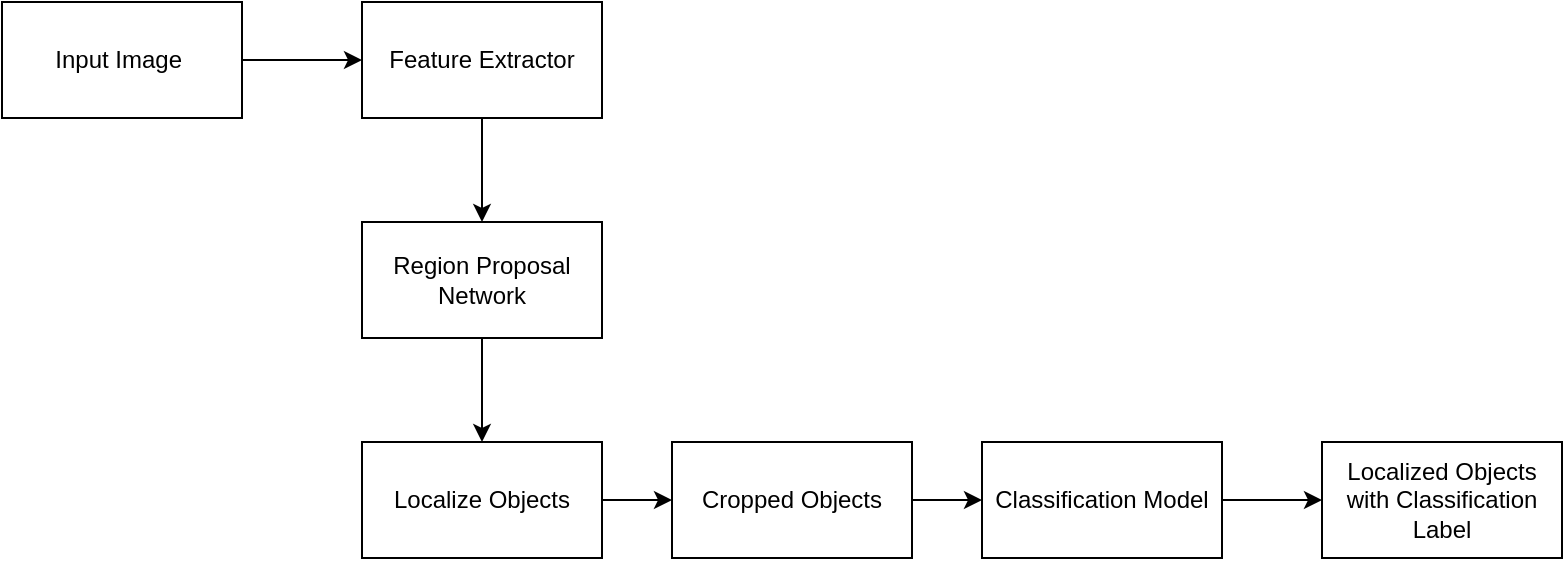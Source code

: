 <mxfile version="18.0.3" type="github">
  <diagram id="9A3mCEwWRhm4GfU_qqIm" name="Page-1">
    <mxGraphModel dx="1350" dy="805" grid="1" gridSize="10" guides="1" tooltips="1" connect="1" arrows="1" fold="1" page="1" pageScale="1" pageWidth="850" pageHeight="1100" math="0" shadow="0">
      <root>
        <mxCell id="0" />
        <mxCell id="1" parent="0" />
        <mxCell id="3a-9dYQ-shrT9hUAcJ81-11" style="edgeStyle=orthogonalEdgeStyle;rounded=0;orthogonalLoop=1;jettySize=auto;html=1;exitX=1;exitY=0.5;exitDx=0;exitDy=0;entryX=0;entryY=0.5;entryDx=0;entryDy=0;" edge="1" parent="1" source="3a-9dYQ-shrT9hUAcJ81-1" target="3a-9dYQ-shrT9hUAcJ81-2">
          <mxGeometry relative="1" as="geometry" />
        </mxCell>
        <mxCell id="3a-9dYQ-shrT9hUAcJ81-1" value="Input Image&amp;nbsp;" style="rounded=0;whiteSpace=wrap;html=1;" vertex="1" parent="1">
          <mxGeometry x="30" y="130" width="120" height="58" as="geometry" />
        </mxCell>
        <mxCell id="3a-9dYQ-shrT9hUAcJ81-12" style="edgeStyle=orthogonalEdgeStyle;rounded=0;orthogonalLoop=1;jettySize=auto;html=1;exitX=0.5;exitY=1;exitDx=0;exitDy=0;" edge="1" parent="1" source="3a-9dYQ-shrT9hUAcJ81-2" target="3a-9dYQ-shrT9hUAcJ81-4">
          <mxGeometry relative="1" as="geometry" />
        </mxCell>
        <mxCell id="3a-9dYQ-shrT9hUAcJ81-2" value="Feature Extractor" style="rounded=0;whiteSpace=wrap;html=1;" vertex="1" parent="1">
          <mxGeometry x="210" y="130" width="120" height="58" as="geometry" />
        </mxCell>
        <mxCell id="3a-9dYQ-shrT9hUAcJ81-13" style="edgeStyle=orthogonalEdgeStyle;rounded=0;orthogonalLoop=1;jettySize=auto;html=1;exitX=0.5;exitY=1;exitDx=0;exitDy=0;" edge="1" parent="1" source="3a-9dYQ-shrT9hUAcJ81-4" target="3a-9dYQ-shrT9hUAcJ81-5">
          <mxGeometry relative="1" as="geometry" />
        </mxCell>
        <mxCell id="3a-9dYQ-shrT9hUAcJ81-4" value="Region Proposal Network" style="rounded=0;whiteSpace=wrap;html=1;" vertex="1" parent="1">
          <mxGeometry x="210" y="240" width="120" height="58" as="geometry" />
        </mxCell>
        <mxCell id="3a-9dYQ-shrT9hUAcJ81-14" style="edgeStyle=orthogonalEdgeStyle;rounded=0;orthogonalLoop=1;jettySize=auto;html=1;entryX=0;entryY=0.5;entryDx=0;entryDy=0;" edge="1" parent="1" source="3a-9dYQ-shrT9hUAcJ81-5" target="3a-9dYQ-shrT9hUAcJ81-8">
          <mxGeometry relative="1" as="geometry" />
        </mxCell>
        <mxCell id="3a-9dYQ-shrT9hUAcJ81-5" value="Localize Objects" style="rounded=0;whiteSpace=wrap;html=1;" vertex="1" parent="1">
          <mxGeometry x="210" y="350" width="120" height="58" as="geometry" />
        </mxCell>
        <mxCell id="3a-9dYQ-shrT9hUAcJ81-16" style="edgeStyle=orthogonalEdgeStyle;rounded=0;orthogonalLoop=1;jettySize=auto;html=1;exitX=1;exitY=0.5;exitDx=0;exitDy=0;entryX=0;entryY=0.5;entryDx=0;entryDy=0;" edge="1" parent="1" source="3a-9dYQ-shrT9hUAcJ81-7" target="3a-9dYQ-shrT9hUAcJ81-9">
          <mxGeometry relative="1" as="geometry" />
        </mxCell>
        <mxCell id="3a-9dYQ-shrT9hUAcJ81-7" value="Classification Model" style="rounded=0;whiteSpace=wrap;html=1;" vertex="1" parent="1">
          <mxGeometry x="520" y="350" width="120" height="58" as="geometry" />
        </mxCell>
        <mxCell id="3a-9dYQ-shrT9hUAcJ81-15" style="edgeStyle=orthogonalEdgeStyle;rounded=0;orthogonalLoop=1;jettySize=auto;html=1;exitX=1;exitY=0.5;exitDx=0;exitDy=0;entryX=0;entryY=0.5;entryDx=0;entryDy=0;" edge="1" parent="1" source="3a-9dYQ-shrT9hUAcJ81-8" target="3a-9dYQ-shrT9hUAcJ81-7">
          <mxGeometry relative="1" as="geometry" />
        </mxCell>
        <mxCell id="3a-9dYQ-shrT9hUAcJ81-8" value="Cropped Objects" style="rounded=0;whiteSpace=wrap;html=1;" vertex="1" parent="1">
          <mxGeometry x="365" y="350" width="120" height="58" as="geometry" />
        </mxCell>
        <mxCell id="3a-9dYQ-shrT9hUAcJ81-9" value="Localized Objects with Classification Label" style="rounded=0;whiteSpace=wrap;html=1;" vertex="1" parent="1">
          <mxGeometry x="690" y="350" width="120" height="58" as="geometry" />
        </mxCell>
      </root>
    </mxGraphModel>
  </diagram>
</mxfile>
